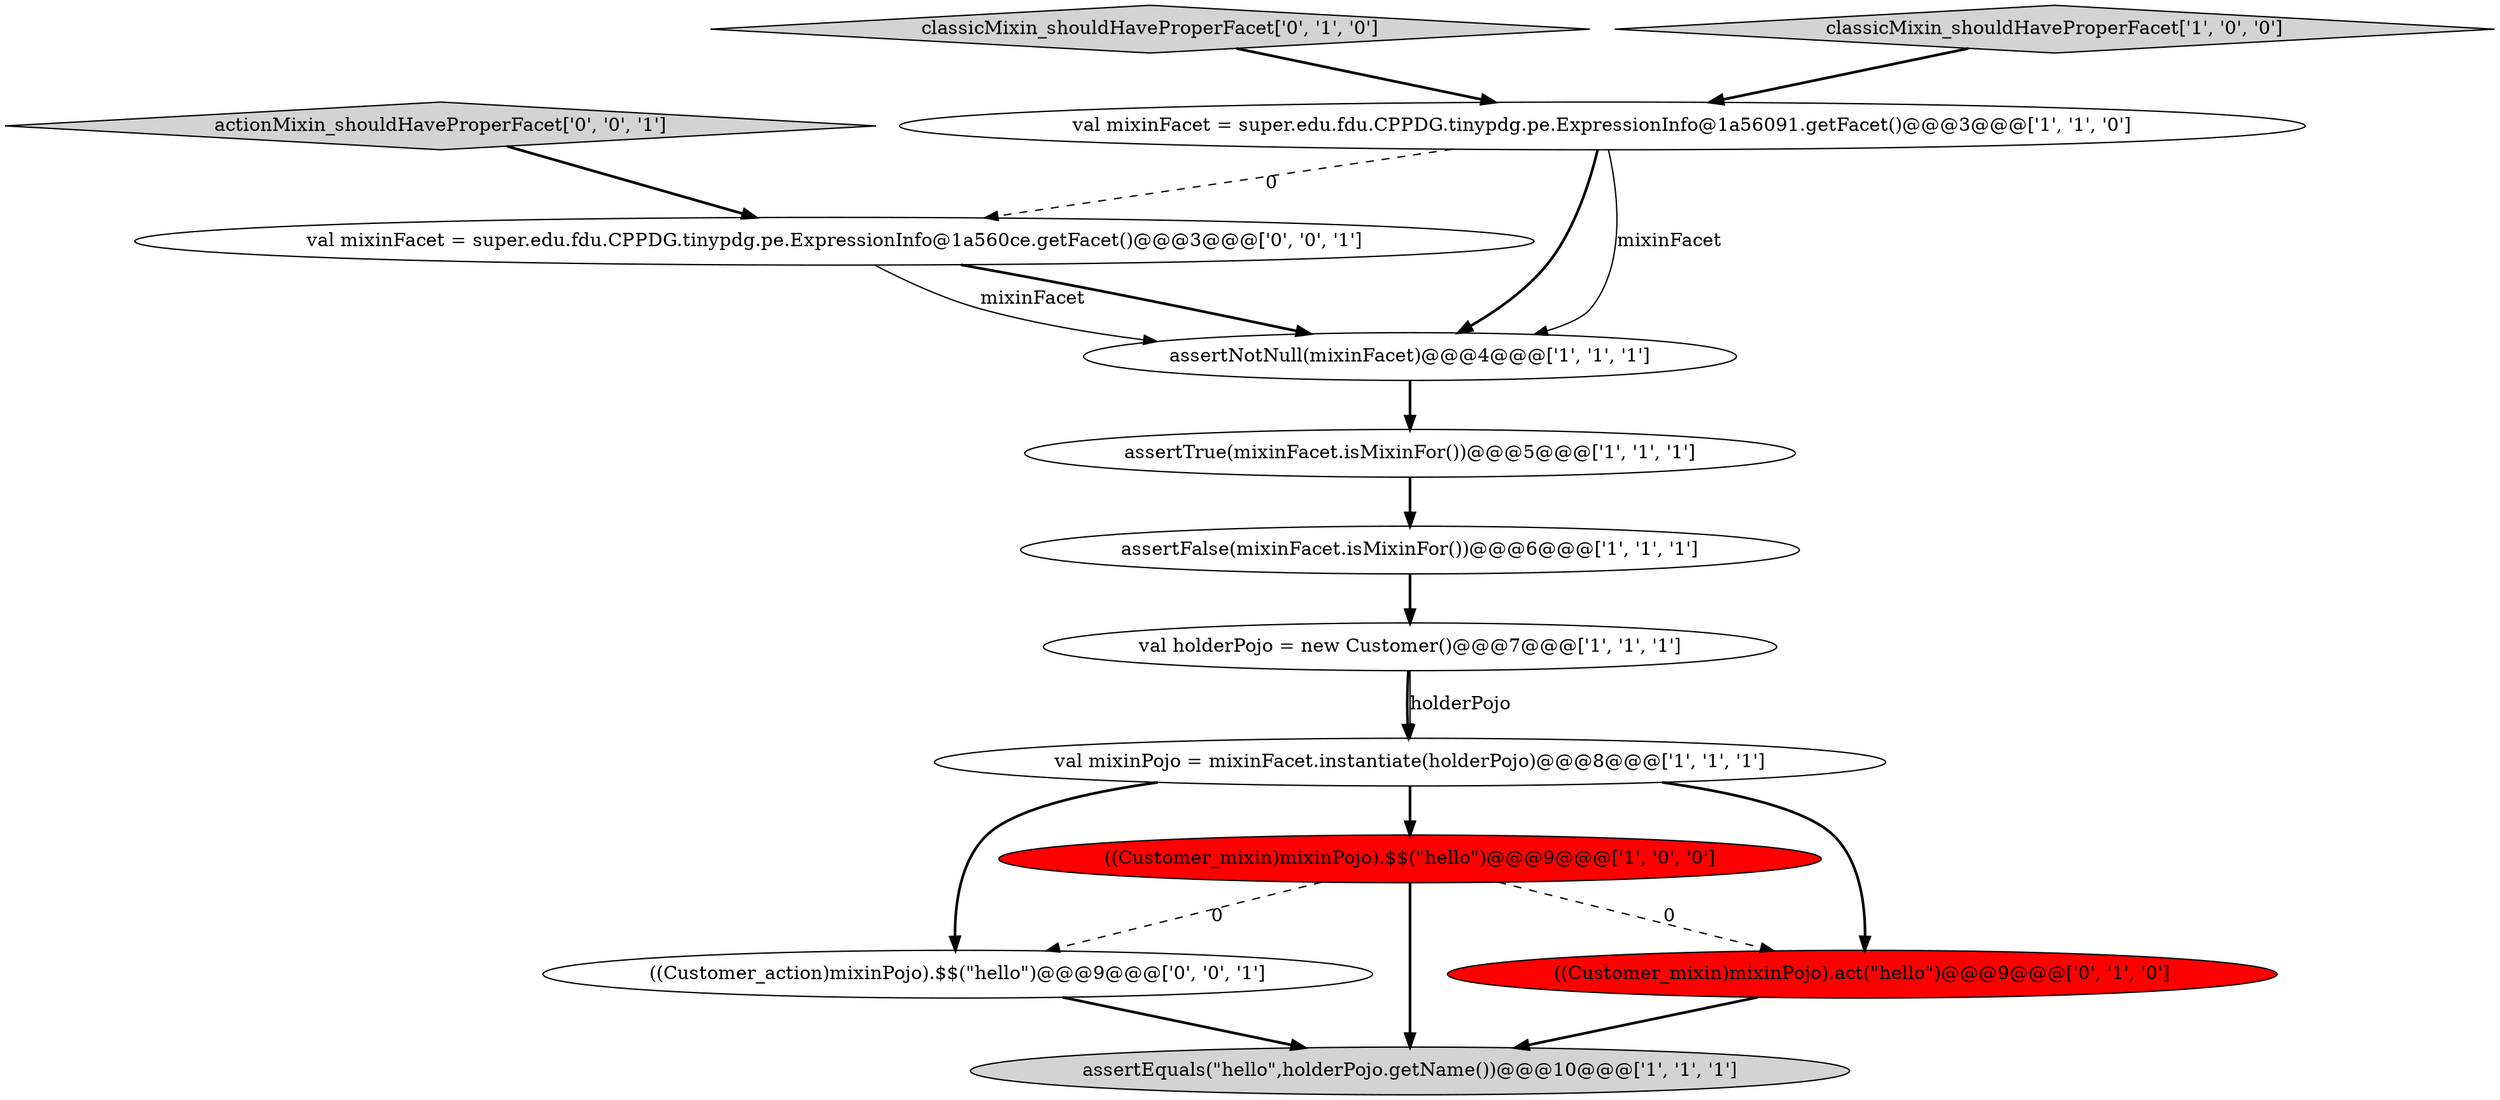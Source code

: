 digraph {
13 [style = filled, label = "actionMixin_shouldHaveProperFacet['0', '0', '1']", fillcolor = lightgray, shape = diamond image = "AAA0AAABBB3BBB"];
6 [style = filled, label = "assertTrue(mixinFacet.isMixinFor())@@@5@@@['1', '1', '1']", fillcolor = white, shape = ellipse image = "AAA0AAABBB1BBB"];
9 [style = filled, label = "classicMixin_shouldHaveProperFacet['0', '1', '0']", fillcolor = lightgray, shape = diamond image = "AAA0AAABBB2BBB"];
1 [style = filled, label = "assertEquals(\"hello\",holderPojo.getName())@@@10@@@['1', '1', '1']", fillcolor = lightgray, shape = ellipse image = "AAA0AAABBB1BBB"];
2 [style = filled, label = "assertFalse(mixinFacet.isMixinFor())@@@6@@@['1', '1', '1']", fillcolor = white, shape = ellipse image = "AAA0AAABBB1BBB"];
3 [style = filled, label = "classicMixin_shouldHaveProperFacet['1', '0', '0']", fillcolor = lightgray, shape = diamond image = "AAA0AAABBB1BBB"];
7 [style = filled, label = "((Customer_mixin)mixinPojo).$$(\"hello\")@@@9@@@['1', '0', '0']", fillcolor = red, shape = ellipse image = "AAA1AAABBB1BBB"];
0 [style = filled, label = "val mixinPojo = mixinFacet.instantiate(holderPojo)@@@8@@@['1', '1', '1']", fillcolor = white, shape = ellipse image = "AAA0AAABBB1BBB"];
5 [style = filled, label = "assertNotNull(mixinFacet)@@@4@@@['1', '1', '1']", fillcolor = white, shape = ellipse image = "AAA0AAABBB1BBB"];
10 [style = filled, label = "((Customer_mixin)mixinPojo).act(\"hello\")@@@9@@@['0', '1', '0']", fillcolor = red, shape = ellipse image = "AAA1AAABBB2BBB"];
12 [style = filled, label = "val mixinFacet = super.edu.fdu.CPPDG.tinypdg.pe.ExpressionInfo@1a560ce.getFacet()@@@3@@@['0', '0', '1']", fillcolor = white, shape = ellipse image = "AAA0AAABBB3BBB"];
8 [style = filled, label = "val mixinFacet = super.edu.fdu.CPPDG.tinypdg.pe.ExpressionInfo@1a56091.getFacet()@@@3@@@['1', '1', '0']", fillcolor = white, shape = ellipse image = "AAA0AAABBB1BBB"];
11 [style = filled, label = "((Customer_action)mixinPojo).$$(\"hello\")@@@9@@@['0', '0', '1']", fillcolor = white, shape = ellipse image = "AAA0AAABBB3BBB"];
4 [style = filled, label = "val holderPojo = new Customer()@@@7@@@['1', '1', '1']", fillcolor = white, shape = ellipse image = "AAA0AAABBB1BBB"];
7->1 [style = bold, label=""];
12->5 [style = bold, label=""];
11->1 [style = bold, label=""];
12->5 [style = solid, label="mixinFacet"];
7->11 [style = dashed, label="0"];
0->11 [style = bold, label=""];
8->12 [style = dashed, label="0"];
9->8 [style = bold, label=""];
2->4 [style = bold, label=""];
4->0 [style = bold, label=""];
0->7 [style = bold, label=""];
6->2 [style = bold, label=""];
8->5 [style = solid, label="mixinFacet"];
0->10 [style = bold, label=""];
13->12 [style = bold, label=""];
4->0 [style = solid, label="holderPojo"];
5->6 [style = bold, label=""];
8->5 [style = bold, label=""];
3->8 [style = bold, label=""];
7->10 [style = dashed, label="0"];
10->1 [style = bold, label=""];
}
